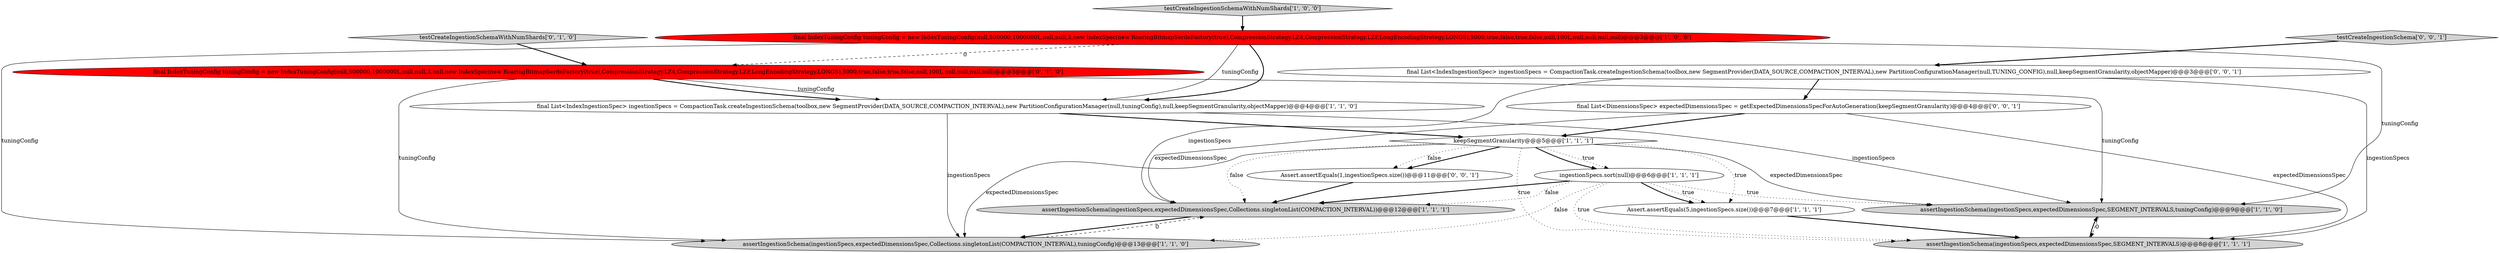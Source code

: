 digraph {
7 [style = filled, label = "assertIngestionSchema(ingestionSpecs,expectedDimensionsSpec,Collections.singletonList(COMPACTION_INTERVAL))@@@12@@@['1', '1', '1']", fillcolor = lightgray, shape = ellipse image = "AAA0AAABBB1BBB"];
8 [style = filled, label = "Assert.assertEquals(5,ingestionSpecs.size())@@@7@@@['1', '1', '1']", fillcolor = white, shape = ellipse image = "AAA0AAABBB1BBB"];
5 [style = filled, label = "assertIngestionSchema(ingestionSpecs,expectedDimensionsSpec,Collections.singletonList(COMPACTION_INTERVAL),tuningConfig)@@@13@@@['1', '1', '0']", fillcolor = lightgray, shape = ellipse image = "AAA0AAABBB1BBB"];
6 [style = filled, label = "assertIngestionSchema(ingestionSpecs,expectedDimensionsSpec,SEGMENT_INTERVALS,tuningConfig)@@@9@@@['1', '1', '0']", fillcolor = lightgray, shape = ellipse image = "AAA0AAABBB1BBB"];
1 [style = filled, label = "testCreateIngestionSchemaWithNumShards['1', '0', '0']", fillcolor = lightgray, shape = diamond image = "AAA0AAABBB1BBB"];
4 [style = filled, label = "final List<IndexIngestionSpec> ingestionSpecs = CompactionTask.createIngestionSchema(toolbox,new SegmentProvider(DATA_SOURCE,COMPACTION_INTERVAL),new PartitionConfigurationManager(null,tuningConfig),null,keepSegmentGranularity,objectMapper)@@@4@@@['1', '1', '0']", fillcolor = white, shape = ellipse image = "AAA0AAABBB1BBB"];
13 [style = filled, label = "final List<IndexIngestionSpec> ingestionSpecs = CompactionTask.createIngestionSchema(toolbox,new SegmentProvider(DATA_SOURCE,COMPACTION_INTERVAL),new PartitionConfigurationManager(null,TUNING_CONFIG),null,keepSegmentGranularity,objectMapper)@@@3@@@['0', '0', '1']", fillcolor = white, shape = ellipse image = "AAA0AAABBB3BBB"];
3 [style = filled, label = "keepSegmentGranularity@@@5@@@['1', '1', '1']", fillcolor = white, shape = diamond image = "AAA0AAABBB1BBB"];
11 [style = filled, label = "final IndexTuningConfig tuningConfig = new IndexTuningConfig(null,500000,1000000L,null,null,3,null,new IndexSpec(new RoaringBitmapSerdeFactory(true),CompressionStrategy.LZ4,CompressionStrategy.LZF,LongEncodingStrategy.LONGS),5000,true,false,true,false,null,100L,null,null,null,null)@@@3@@@['0', '1', '0']", fillcolor = red, shape = ellipse image = "AAA1AAABBB2BBB"];
12 [style = filled, label = "testCreateIngestionSchema['0', '0', '1']", fillcolor = lightgray, shape = diamond image = "AAA0AAABBB3BBB"];
14 [style = filled, label = "Assert.assertEquals(1,ingestionSpecs.size())@@@11@@@['0', '0', '1']", fillcolor = white, shape = ellipse image = "AAA0AAABBB3BBB"];
0 [style = filled, label = "final IndexTuningConfig tuningConfig = new IndexTuningConfig(null,500000,1000000L,null,null,3,new IndexSpec(new RoaringBitmapSerdeFactory(true),CompressionStrategy.LZ4,CompressionStrategy.LZF,LongEncodingStrategy.LONGS),5000,true,false,true,false,null,100L,null,null,null,null)@@@3@@@['1', '0', '0']", fillcolor = red, shape = ellipse image = "AAA1AAABBB1BBB"];
2 [style = filled, label = "ingestionSpecs.sort(null)@@@6@@@['1', '1', '1']", fillcolor = white, shape = ellipse image = "AAA0AAABBB1BBB"];
9 [style = filled, label = "assertIngestionSchema(ingestionSpecs,expectedDimensionsSpec,SEGMENT_INTERVALS)@@@8@@@['1', '1', '1']", fillcolor = lightgray, shape = ellipse image = "AAA0AAABBB1BBB"];
10 [style = filled, label = "testCreateIngestionSchemaWithNumShards['0', '1', '0']", fillcolor = lightgray, shape = diamond image = "AAA0AAABBB2BBB"];
15 [style = filled, label = "final List<DimensionsSpec> expectedDimensionsSpec = getExpectedDimensionsSpecForAutoGeneration(keepSegmentGranularity)@@@4@@@['0', '0', '1']", fillcolor = white, shape = ellipse image = "AAA0AAABBB3BBB"];
11->4 [style = solid, label="tuningConfig"];
4->3 [style = bold, label=""];
3->6 [style = solid, label="expectedDimensionsSpec"];
2->8 [style = dotted, label="true"];
0->4 [style = solid, label="tuningConfig"];
3->2 [style = dotted, label="true"];
11->4 [style = bold, label=""];
3->14 [style = bold, label=""];
0->5 [style = solid, label="tuningConfig"];
6->9 [style = dashed, label="0"];
3->14 [style = dotted, label="false"];
3->7 [style = dotted, label="false"];
4->5 [style = solid, label="ingestionSpecs"];
0->11 [style = dashed, label="0"];
1->0 [style = bold, label=""];
3->9 [style = dotted, label="true"];
15->3 [style = bold, label=""];
0->6 [style = solid, label="tuningConfig"];
9->6 [style = bold, label=""];
14->7 [style = bold, label=""];
2->7 [style = dotted, label="false"];
12->13 [style = bold, label=""];
3->5 [style = solid, label="expectedDimensionsSpec"];
7->5 [style = bold, label=""];
2->9 [style = dotted, label="true"];
3->2 [style = bold, label=""];
0->4 [style = bold, label=""];
2->6 [style = dotted, label="true"];
2->5 [style = dotted, label="false"];
13->7 [style = solid, label="ingestionSpecs"];
8->9 [style = bold, label=""];
4->6 [style = solid, label="ingestionSpecs"];
11->5 [style = solid, label="tuningConfig"];
15->7 [style = solid, label="expectedDimensionsSpec"];
13->15 [style = bold, label=""];
2->7 [style = bold, label=""];
13->9 [style = solid, label="ingestionSpecs"];
5->7 [style = dashed, label="0"];
3->8 [style = dotted, label="true"];
15->9 [style = solid, label="expectedDimensionsSpec"];
11->6 [style = solid, label="tuningConfig"];
2->8 [style = bold, label=""];
10->11 [style = bold, label=""];
}
